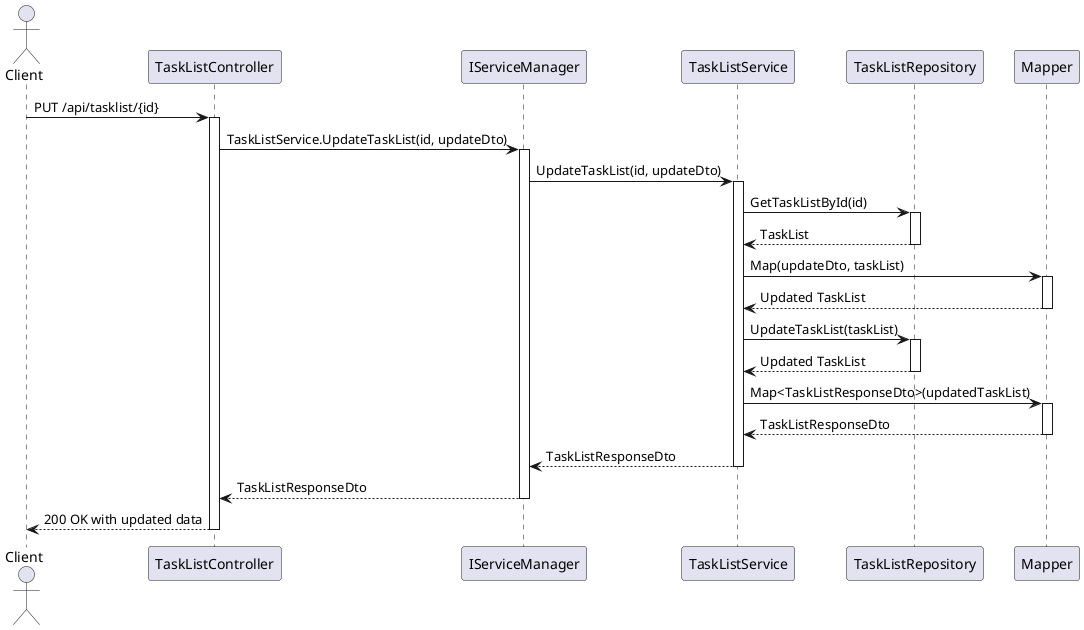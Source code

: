 @startuml
actor Client
participant "TaskListController" as TLC
participant "IServiceManager" as ISM
participant "TaskListService" as TLS
participant "TaskListRepository" as TLR
participant "Mapper" as M

Client -> TLC : PUT /api/tasklist/{id}
activate TLC

TLC -> ISM : TaskListService.UpdateTaskList(id, updateDto)
activate ISM

ISM -> TLS : UpdateTaskList(id, updateDto)
activate TLS

TLS -> TLR : GetTaskListById(id)
activate TLR
TLR --> TLS : TaskList
deactivate TLR

TLS -> M : Map(updateDto, taskList)
activate M
M --> TLS : Updated TaskList
deactivate M

TLS -> TLR : UpdateTaskList(taskList)
activate TLR
TLR --> TLS : Updated TaskList
deactivate TLR

TLS -> M : Map<TaskListResponseDto>(updatedTaskList)
activate M
M --> TLS : TaskListResponseDto
deactivate M

TLS --> ISM : TaskListResponseDto
deactivate TLS

ISM --> TLC : TaskListResponseDto
deactivate ISM

TLC --> Client : 200 OK with updated data
deactivate TLC

@enduml